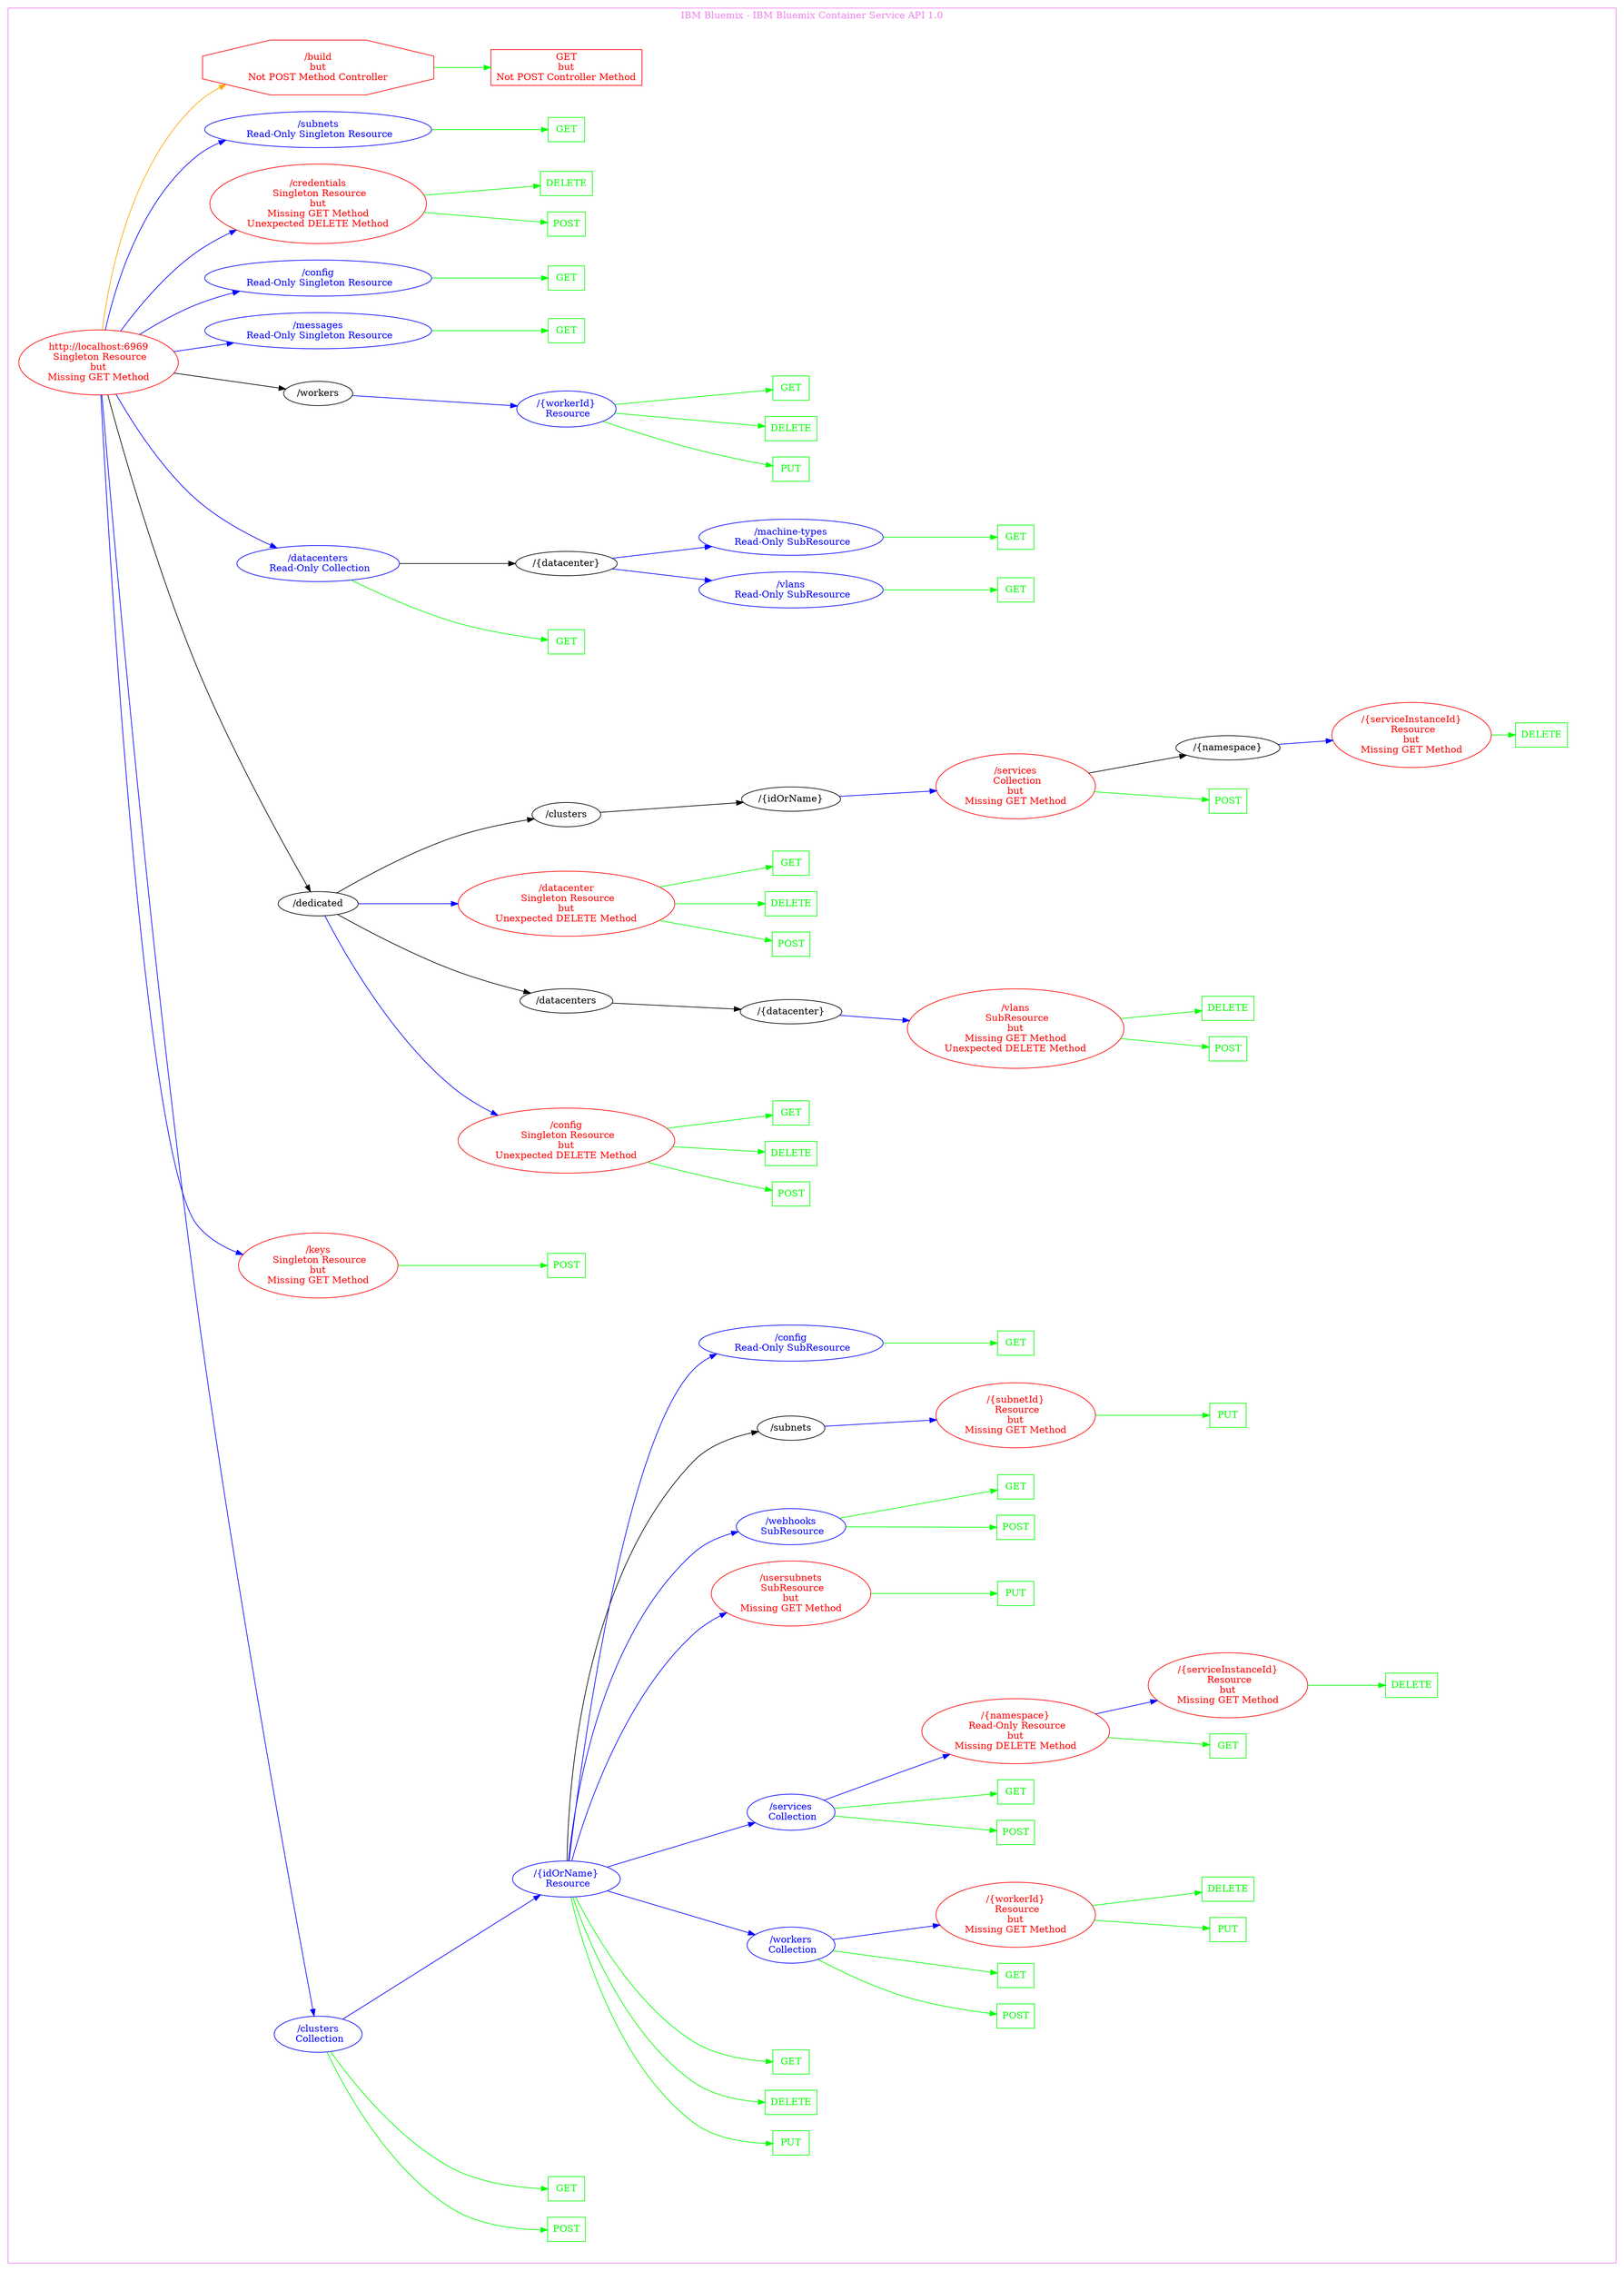 digraph Cloud_Computing_REST_API {
rankdir="LR";
subgraph cluster_0 {
label="IBM Bluemix - IBM Bluemix Container Service API 1.0"
color=violet
fontcolor=violet
subgraph cluster_1 {
label=""
color=white
fontcolor=white
node1 [label="http://localhost:6969\n Singleton Resource\nbut\nMissing GET Method", shape="ellipse", color="red", fontcolor="red"]
node1 -> node2 [color="blue", fontcolor="blue"]
subgraph cluster_2 {
label=""
color=white
fontcolor=white
node2 [label="/clusters\n Collection", shape="ellipse", color="blue", fontcolor="blue"]
node2 -> node3 [color="green", fontcolor="green"]
subgraph cluster_3 {
label=""
color=white
fontcolor=white
node3 [label="POST", shape="box", color="green", fontcolor="green"]
}
node2 -> node4 [color="green", fontcolor="green"]
subgraph cluster_4 {
label=""
color=white
fontcolor=white
node4 [label="GET", shape="box", color="green", fontcolor="green"]
}
node2 -> node5 [color="blue", fontcolor="blue"]
subgraph cluster_5 {
label=""
color=white
fontcolor=white
node5 [label="/{idOrName}\n Resource", shape="ellipse", color="blue", fontcolor="blue"]
node5 -> node6 [color="green", fontcolor="green"]
subgraph cluster_6 {
label=""
color=white
fontcolor=white
node6 [label="PUT", shape="box", color="green", fontcolor="green"]
}
node5 -> node7 [color="green", fontcolor="green"]
subgraph cluster_7 {
label=""
color=white
fontcolor=white
node7 [label="DELETE", shape="box", color="green", fontcolor="green"]
}
node5 -> node8 [color="green", fontcolor="green"]
subgraph cluster_8 {
label=""
color=white
fontcolor=white
node8 [label="GET", shape="box", color="green", fontcolor="green"]
}
node5 -> node9 [color="blue", fontcolor="blue"]
subgraph cluster_9 {
label=""
color=white
fontcolor=white
node9 [label="/workers\n Collection", shape="ellipse", color="blue", fontcolor="blue"]
node9 -> node10 [color="green", fontcolor="green"]
subgraph cluster_10 {
label=""
color=white
fontcolor=white
node10 [label="POST", shape="box", color="green", fontcolor="green"]
}
node9 -> node11 [color="green", fontcolor="green"]
subgraph cluster_11 {
label=""
color=white
fontcolor=white
node11 [label="GET", shape="box", color="green", fontcolor="green"]
}
node9 -> node12 [color="blue", fontcolor="blue"]
subgraph cluster_12 {
label=""
color=white
fontcolor=white
node12 [label="/{workerId}\n Resource\nbut\nMissing GET Method", shape="ellipse", color="red", fontcolor="red"]
node12 -> node13 [color="green", fontcolor="green"]
subgraph cluster_13 {
label=""
color=white
fontcolor=white
node13 [label="PUT", shape="box", color="green", fontcolor="green"]
}
node12 -> node14 [color="green", fontcolor="green"]
subgraph cluster_14 {
label=""
color=white
fontcolor=white
node14 [label="DELETE", shape="box", color="green", fontcolor="green"]
}
}
}
node5 -> node15 [color="blue", fontcolor="blue"]
subgraph cluster_15 {
label=""
color=white
fontcolor=white
node15 [label="/services\n Collection", shape="ellipse", color="blue", fontcolor="blue"]
node15 -> node16 [color="green", fontcolor="green"]
subgraph cluster_16 {
label=""
color=white
fontcolor=white
node16 [label="POST", shape="box", color="green", fontcolor="green"]
}
node15 -> node17 [color="green", fontcolor="green"]
subgraph cluster_17 {
label=""
color=white
fontcolor=white
node17 [label="GET", shape="box", color="green", fontcolor="green"]
}
node15 -> node18 [color="blue", fontcolor="blue"]
subgraph cluster_18 {
label=""
color=white
fontcolor=white
node18 [label="/{namespace}\n Read-Only Resource\nbut\nMissing DELETE Method", shape="ellipse", color="red", fontcolor="red"]
node18 -> node19 [color="green", fontcolor="green"]
subgraph cluster_19 {
label=""
color=white
fontcolor=white
node19 [label="GET", shape="box", color="green", fontcolor="green"]
}
node18 -> node20 [color="blue", fontcolor="blue"]
subgraph cluster_20 {
label=""
color=white
fontcolor=white
node20 [label="/{serviceInstanceId}\n Resource\nbut\nMissing GET Method", shape="ellipse", color="red", fontcolor="red"]
node20 -> node21 [color="green", fontcolor="green"]
subgraph cluster_21 {
label=""
color=white
fontcolor=white
node21 [label="DELETE", shape="box", color="green", fontcolor="green"]
}
}
}
}
node5 -> node22 [color="blue", fontcolor="blue"]
subgraph cluster_22 {
label=""
color=white
fontcolor=white
node22 [label="/usersubnets\n SubResource\nbut\nMissing GET Method", shape="ellipse", color="red", fontcolor="red"]
node22 -> node23 [color="green", fontcolor="green"]
subgraph cluster_23 {
label=""
color=white
fontcolor=white
node23 [label="PUT", shape="box", color="green", fontcolor="green"]
}
}
node5 -> node24 [color="blue", fontcolor="blue"]
subgraph cluster_24 {
label=""
color=white
fontcolor=white
node24 [label="/webhooks\n SubResource", shape="ellipse", color="blue", fontcolor="blue"]
node24 -> node25 [color="green", fontcolor="green"]
subgraph cluster_25 {
label=""
color=white
fontcolor=white
node25 [label="POST", shape="box", color="green", fontcolor="green"]
}
node24 -> node26 [color="green", fontcolor="green"]
subgraph cluster_26 {
label=""
color=white
fontcolor=white
node26 [label="GET", shape="box", color="green", fontcolor="green"]
}
}
node5 -> node27 [color="black", fontcolor="black"]
subgraph cluster_27 {
label=""
color=white
fontcolor=white
node27 [label="/subnets", shape="ellipse", color="black", fontcolor="black"]
node27 -> node28 [color="blue", fontcolor="blue"]
subgraph cluster_28 {
label=""
color=white
fontcolor=white
node28 [label="/{subnetId}\n Resource\nbut\nMissing GET Method", shape="ellipse", color="red", fontcolor="red"]
node28 -> node29 [color="green", fontcolor="green"]
subgraph cluster_29 {
label=""
color=white
fontcolor=white
node29 [label="PUT", shape="box", color="green", fontcolor="green"]
}
}
}
node5 -> node30 [color="blue", fontcolor="blue"]
subgraph cluster_30 {
label=""
color=white
fontcolor=white
node30 [label="/config\n Read-Only SubResource", shape="ellipse", color="blue", fontcolor="blue"]
node30 -> node31 [color="green", fontcolor="green"]
subgraph cluster_31 {
label=""
color=white
fontcolor=white
node31 [label="GET", shape="box", color="green", fontcolor="green"]
}
}
}
}
node1 -> node32 [color="blue", fontcolor="blue"]
subgraph cluster_32 {
label=""
color=white
fontcolor=white
node32 [label="/keys\n Singleton Resource\nbut\nMissing GET Method", shape="ellipse", color="red", fontcolor="red"]
node32 -> node33 [color="green", fontcolor="green"]
subgraph cluster_33 {
label=""
color=white
fontcolor=white
node33 [label="POST", shape="box", color="green", fontcolor="green"]
}
}
node1 -> node34 [color="black", fontcolor="black"]
subgraph cluster_34 {
label=""
color=white
fontcolor=white
node34 [label="/dedicated", shape="ellipse", color="black", fontcolor="black"]
node34 -> node35 [color="blue", fontcolor="blue"]
subgraph cluster_35 {
label=""
color=white
fontcolor=white
node35 [label="/config\n Singleton Resource\nbut\nUnexpected DELETE Method", shape="ellipse", color="red", fontcolor="red"]
node35 -> node36 [color="green", fontcolor="green"]
subgraph cluster_36 {
label=""
color=white
fontcolor=white
node36 [label="POST", shape="box", color="green", fontcolor="green"]
}
node35 -> node37 [color="green", fontcolor="green"]
subgraph cluster_37 {
label=""
color=white
fontcolor=white
node37 [label="DELETE", shape="box", color="green", fontcolor="green"]
}
node35 -> node38 [color="green", fontcolor="green"]
subgraph cluster_38 {
label=""
color=white
fontcolor=white
node38 [label="GET", shape="box", color="green", fontcolor="green"]
}
}
node34 -> node39 [color="black", fontcolor="black"]
subgraph cluster_39 {
label=""
color=white
fontcolor=white
node39 [label="/datacenters", shape="ellipse", color="black", fontcolor="black"]
node39 -> node40 [color="black", fontcolor="black"]
subgraph cluster_40 {
label=""
color=white
fontcolor=white
node40 [label="/{datacenter}", shape="ellipse", color="black", fontcolor="black"]
node40 -> node41 [color="blue", fontcolor="blue"]
subgraph cluster_41 {
label=""
color=white
fontcolor=white
node41 [label="/vlans\n SubResource\nbut\nMissing GET Method\nUnexpected DELETE Method", shape="ellipse", color="red", fontcolor="red"]
node41 -> node42 [color="green", fontcolor="green"]
subgraph cluster_42 {
label=""
color=white
fontcolor=white
node42 [label="POST", shape="box", color="green", fontcolor="green"]
}
node41 -> node43 [color="green", fontcolor="green"]
subgraph cluster_43 {
label=""
color=white
fontcolor=white
node43 [label="DELETE", shape="box", color="green", fontcolor="green"]
}
}
}
}
node34 -> node44 [color="blue", fontcolor="blue"]
subgraph cluster_44 {
label=""
color=white
fontcolor=white
node44 [label="/datacenter\n Singleton Resource\nbut\nUnexpected DELETE Method", shape="ellipse", color="red", fontcolor="red"]
node44 -> node45 [color="green", fontcolor="green"]
subgraph cluster_45 {
label=""
color=white
fontcolor=white
node45 [label="POST", shape="box", color="green", fontcolor="green"]
}
node44 -> node46 [color="green", fontcolor="green"]
subgraph cluster_46 {
label=""
color=white
fontcolor=white
node46 [label="DELETE", shape="box", color="green", fontcolor="green"]
}
node44 -> node47 [color="green", fontcolor="green"]
subgraph cluster_47 {
label=""
color=white
fontcolor=white
node47 [label="GET", shape="box", color="green", fontcolor="green"]
}
}
node34 -> node48 [color="black", fontcolor="black"]
subgraph cluster_48 {
label=""
color=white
fontcolor=white
node48 [label="/clusters", shape="ellipse", color="black", fontcolor="black"]
node48 -> node49 [color="black", fontcolor="black"]
subgraph cluster_49 {
label=""
color=white
fontcolor=white
node49 [label="/{idOrName}", shape="ellipse", color="black", fontcolor="black"]
node49 -> node50 [color="blue", fontcolor="blue"]
subgraph cluster_50 {
label=""
color=white
fontcolor=white
node50 [label="/services\n Collection\nbut\nMissing GET Method", shape="ellipse", color="red", fontcolor="red"]
node50 -> node51 [color="green", fontcolor="green"]
subgraph cluster_51 {
label=""
color=white
fontcolor=white
node51 [label="POST", shape="box", color="green", fontcolor="green"]
}
node50 -> node52 [color="black", fontcolor="black"]
subgraph cluster_52 {
label=""
color=white
fontcolor=white
node52 [label="/{namespace}", shape="ellipse", color="black", fontcolor="black"]
node52 -> node53 [color="blue", fontcolor="blue"]
subgraph cluster_53 {
label=""
color=white
fontcolor=white
node53 [label="/{serviceInstanceId}\n Resource\nbut\nMissing GET Method", shape="ellipse", color="red", fontcolor="red"]
node53 -> node54 [color="green", fontcolor="green"]
subgraph cluster_54 {
label=""
color=white
fontcolor=white
node54 [label="DELETE", shape="box", color="green", fontcolor="green"]
}
}
}
}
}
}
}
node1 -> node55 [color="blue", fontcolor="blue"]
subgraph cluster_55 {
label=""
color=white
fontcolor=white
node55 [label="/datacenters\n Read-Only Collection", shape="ellipse", color="blue", fontcolor="blue"]
node55 -> node56 [color="green", fontcolor="green"]
subgraph cluster_56 {
label=""
color=white
fontcolor=white
node56 [label="GET", shape="box", color="green", fontcolor="green"]
}
node55 -> node57 [color="black", fontcolor="black"]
subgraph cluster_57 {
label=""
color=white
fontcolor=white
node57 [label="/{datacenter}", shape="ellipse", color="black", fontcolor="black"]
node57 -> node58 [color="blue", fontcolor="blue"]
subgraph cluster_58 {
label=""
color=white
fontcolor=white
node58 [label="/vlans\n Read-Only SubResource", shape="ellipse", color="blue", fontcolor="blue"]
node58 -> node59 [color="green", fontcolor="green"]
subgraph cluster_59 {
label=""
color=white
fontcolor=white
node59 [label="GET", shape="box", color="green", fontcolor="green"]
}
}
node57 -> node60 [color="blue", fontcolor="blue"]
subgraph cluster_60 {
label=""
color=white
fontcolor=white
node60 [label="/machine-types\n Read-Only SubResource", shape="ellipse", color="blue", fontcolor="blue"]
node60 -> node61 [color="green", fontcolor="green"]
subgraph cluster_61 {
label=""
color=white
fontcolor=white
node61 [label="GET", shape="box", color="green", fontcolor="green"]
}
}
}
}
node1 -> node62 [color="black", fontcolor="black"]
subgraph cluster_62 {
label=""
color=white
fontcolor=white
node62 [label="/workers", shape="ellipse", color="black", fontcolor="black"]
node62 -> node63 [color="blue", fontcolor="blue"]
subgraph cluster_63 {
label=""
color=white
fontcolor=white
node63 [label="/{workerId}\n Resource", shape="ellipse", color="blue", fontcolor="blue"]
node63 -> node64 [color="green", fontcolor="green"]
subgraph cluster_64 {
label=""
color=white
fontcolor=white
node64 [label="PUT", shape="box", color="green", fontcolor="green"]
}
node63 -> node65 [color="green", fontcolor="green"]
subgraph cluster_65 {
label=""
color=white
fontcolor=white
node65 [label="DELETE", shape="box", color="green", fontcolor="green"]
}
node63 -> node66 [color="green", fontcolor="green"]
subgraph cluster_66 {
label=""
color=white
fontcolor=white
node66 [label="GET", shape="box", color="green", fontcolor="green"]
}
}
}
node1 -> node67 [color="blue", fontcolor="blue"]
subgraph cluster_67 {
label=""
color=white
fontcolor=white
node67 [label="/messages\n Read-Only Singleton Resource", shape="ellipse", color="blue", fontcolor="blue"]
node67 -> node68 [color="green", fontcolor="green"]
subgraph cluster_68 {
label=""
color=white
fontcolor=white
node68 [label="GET", shape="box", color="green", fontcolor="green"]
}
}
node1 -> node69 [color="blue", fontcolor="blue"]
subgraph cluster_69 {
label=""
color=white
fontcolor=white
node69 [label="/config\n Read-Only Singleton Resource", shape="ellipse", color="blue", fontcolor="blue"]
node69 -> node70 [color="green", fontcolor="green"]
subgraph cluster_70 {
label=""
color=white
fontcolor=white
node70 [label="GET", shape="box", color="green", fontcolor="green"]
}
}
node1 -> node71 [color="blue", fontcolor="blue"]
subgraph cluster_71 {
label=""
color=white
fontcolor=white
node71 [label="/credentials\n Singleton Resource\nbut\nMissing GET Method\nUnexpected DELETE Method", shape="ellipse", color="red", fontcolor="red"]
node71 -> node72 [color="green", fontcolor="green"]
subgraph cluster_72 {
label=""
color=white
fontcolor=white
node72 [label="POST", shape="box", color="green", fontcolor="green"]
}
node71 -> node73 [color="green", fontcolor="green"]
subgraph cluster_73 {
label=""
color=white
fontcolor=white
node73 [label="DELETE", shape="box", color="green", fontcolor="green"]
}
}
node1 -> node74 [color="blue", fontcolor="blue"]
subgraph cluster_74 {
label=""
color=white
fontcolor=white
node74 [label="/subnets\n Read-Only Singleton Resource", shape="ellipse", color="blue", fontcolor="blue"]
node74 -> node75 [color="green", fontcolor="green"]
subgraph cluster_75 {
label=""
color=white
fontcolor=white
node75 [label="GET", shape="box", color="green", fontcolor="green"]
}
}
node1 -> node76 [color="orange", fontcolor="orange"]
subgraph cluster_76 {
label=""
color=white
fontcolor=white
node76 [label="/build\nbut\nNot POST Method Controller", shape="octagon", color="red", fontcolor="red"]
node76 -> node77 [color="green", fontcolor="green"]
subgraph cluster_77 {
label=""
color=white
fontcolor=white
node77 [label="GET\nbut\nNot POST Controller Method", shape="box", color="red", fontcolor="red"]
}
}
}
}
}
